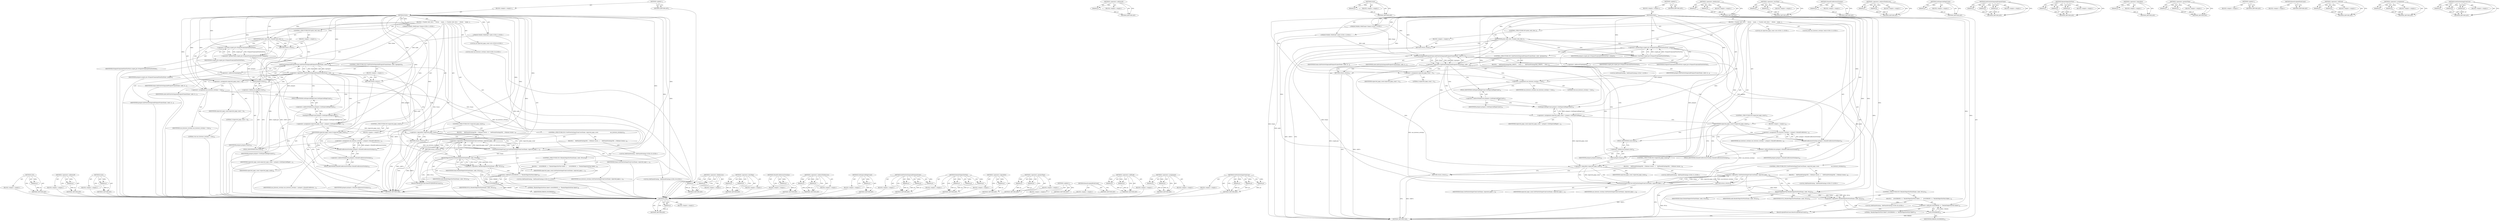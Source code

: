 digraph "GetPrintSettingsFromUser" {
vulnerable_180 [label=<(METHOD,LOG)>];
vulnerable_181 [label=<(PARAM,p1)>];
vulnerable_182 [label=<(BLOCK,&lt;empty&gt;,&lt;empty&gt;)>];
vulnerable_183 [label=<(METHOD_RETURN,ANY)>];
vulnerable_132 [label=<(METHOD,&lt;operator&gt;.addressOf)>];
vulnerable_133 [label=<(PARAM,p1)>];
vulnerable_134 [label=<(BLOCK,&lt;empty&gt;,&lt;empty&gt;)>];
vulnerable_135 [label=<(METHOD_RETURN,ANY)>];
vulnerable_154 [label=<(METHOD,reset)>];
vulnerable_155 [label=<(PARAM,p1)>];
vulnerable_156 [label=<(BLOCK,&lt;empty&gt;,&lt;empty&gt;)>];
vulnerable_157 [label=<(METHOD_RETURN,ANY)>];
vulnerable_6 [label=<(METHOD,&lt;global&gt;)<SUB>1</SUB>>];
vulnerable_7 [label=<(BLOCK,&lt;empty&gt;,&lt;empty&gt;)<SUB>1</SUB>>];
vulnerable_8 [label=<(METHOD,Print)<SUB>1</SUB>>];
vulnerable_9 [label="<(PARAM,WebKit::WebFrame* frame)<SUB>1</SUB>>"];
vulnerable_10 [label="<(PARAM,WebKit::WebNode* node)<SUB>1</SUB>>"];
vulnerable_11 [label=<(BLOCK,{
  if (print_web_view_)
    return;
 
   scope...,{
  if (print_web_view_)
    return;
 
   scope...)<SUB>1</SUB>>];
vulnerable_12 [label=<(CONTROL_STRUCTURE,IF,if (print_web_view_))<SUB>2</SUB>>];
vulnerable_13 [label=<(IDENTIFIER,print_web_view_,if (print_web_view_))<SUB>2</SUB>>];
vulnerable_14 [label=<(BLOCK,&lt;empty&gt;,&lt;empty&gt;)<SUB>3</SUB>>];
vulnerable_15 [label=<(RETURN,return;,return;)<SUB>3</SUB>>];
vulnerable_16 [label=<(&lt;operator&gt;.greaterThan,scoped_ptr&lt;PrepareFrameAndViewForPrint&gt; prepare)<SUB>5</SUB>>];
vulnerable_17 [label=<(&lt;operator&gt;.lessThan,scoped_ptr&lt;PrepareFrameAndViewForPrint)<SUB>5</SUB>>];
vulnerable_18 [label=<(IDENTIFIER,scoped_ptr,scoped_ptr&lt;PrepareFrameAndViewForPrint)<SUB>5</SUB>>];
vulnerable_19 [label=<(IDENTIFIER,PrepareFrameAndViewForPrint,scoped_ptr&lt;PrepareFrameAndViewForPrint)<SUB>5</SUB>>];
vulnerable_20 [label=<(IDENTIFIER,prepare,scoped_ptr&lt;PrepareFrameAndViewForPrint&gt; prepare)<SUB>5</SUB>>];
vulnerable_21 [label=<(CONTROL_STRUCTURE,IF,if (!InitPrintSettingsAndPrepareFrame(frame, node, &amp;prepare)))<SUB>6</SUB>>];
vulnerable_22 [label=<(&lt;operator&gt;.logicalNot,!InitPrintSettingsAndPrepareFrame(frame, node, ...)<SUB>6</SUB>>];
vulnerable_23 [label=<(InitPrintSettingsAndPrepareFrame,InitPrintSettingsAndPrepareFrame(frame, node, &amp;...)<SUB>6</SUB>>];
vulnerable_24 [label=<(IDENTIFIER,frame,InitPrintSettingsAndPrepareFrame(frame, node, &amp;...)<SUB>6</SUB>>];
vulnerable_25 [label=<(IDENTIFIER,node,InitPrintSettingsAndPrepareFrame(frame, node, &amp;...)<SUB>6</SUB>>];
vulnerable_26 [label=<(&lt;operator&gt;.addressOf,&amp;prepare)<SUB>6</SUB>>];
vulnerable_27 [label=<(IDENTIFIER,prepare,InitPrintSettingsAndPrepareFrame(frame, node, &amp;...)<SUB>6</SUB>>];
vulnerable_28 [label=<(BLOCK,&lt;empty&gt;,&lt;empty&gt;)<SUB>7</SUB>>];
vulnerable_29 [label=<(RETURN,return;,return;)<SUB>7</SUB>>];
vulnerable_30 [label="<(LOCAL,int expected_page_count: int)<SUB>9</SUB>>"];
vulnerable_31 [label=<(&lt;operator&gt;.assignment,expected_page_count = 0)<SUB>9</SUB>>];
vulnerable_32 [label=<(IDENTIFIER,expected_page_count,expected_page_count = 0)<SUB>9</SUB>>];
vulnerable_33 [label=<(LITERAL,0,expected_page_count = 0)<SUB>9</SUB>>];
vulnerable_34 [label="<(LOCAL,bool use_browser_overlays: bool)<SUB>10</SUB>>"];
vulnerable_35 [label=<(&lt;operator&gt;.assignment,use_browser_overlays = true)<SUB>10</SUB>>];
vulnerable_36 [label=<(IDENTIFIER,use_browser_overlays,use_browser_overlays = true)<SUB>10</SUB>>];
vulnerable_37 [label=<(LITERAL,true,use_browser_overlays = true)<SUB>10</SUB>>];
vulnerable_38 [label=<(&lt;operator&gt;.assignment,expected_page_count = prepare-&gt;GetExpectedPageC...)<SUB>12</SUB>>];
vulnerable_39 [label=<(IDENTIFIER,expected_page_count,expected_page_count = prepare-&gt;GetExpectedPageC...)<SUB>12</SUB>>];
vulnerable_40 [label=<(GetExpectedPageCount,prepare-&gt;GetExpectedPageCount())<SUB>12</SUB>>];
vulnerable_41 [label=<(&lt;operator&gt;.indirectFieldAccess,prepare-&gt;GetExpectedPageCount)<SUB>12</SUB>>];
vulnerable_42 [label=<(IDENTIFIER,prepare,prepare-&gt;GetExpectedPageCount())<SUB>12</SUB>>];
vulnerable_43 [label=<(FIELD_IDENTIFIER,GetExpectedPageCount,GetExpectedPageCount)<SUB>12</SUB>>];
vulnerable_44 [label=<(CONTROL_STRUCTURE,IF,if (expected_page_count))<SUB>13</SUB>>];
vulnerable_45 [label=<(IDENTIFIER,expected_page_count,if (expected_page_count))<SUB>13</SUB>>];
vulnerable_46 [label=<(BLOCK,&lt;empty&gt;,&lt;empty&gt;)<SUB>14</SUB>>];
vulnerable_47 [label=<(&lt;operator&gt;.assignment,use_browser_overlays = prepare-&gt;ShouldUseBrowse...)<SUB>14</SUB>>];
vulnerable_48 [label=<(IDENTIFIER,use_browser_overlays,use_browser_overlays = prepare-&gt;ShouldUseBrowse...)<SUB>14</SUB>>];
vulnerable_49 [label=<(ShouldUseBrowserOverlays,prepare-&gt;ShouldUseBrowserOverlays())<SUB>14</SUB>>];
vulnerable_50 [label=<(&lt;operator&gt;.indirectFieldAccess,prepare-&gt;ShouldUseBrowserOverlays)<SUB>14</SUB>>];
vulnerable_51 [label=<(IDENTIFIER,prepare,prepare-&gt;ShouldUseBrowserOverlays())<SUB>14</SUB>>];
vulnerable_52 [label=<(FIELD_IDENTIFIER,ShouldUseBrowserOverlays,ShouldUseBrowserOverlays)<SUB>14</SUB>>];
vulnerable_53 [label=<(reset,prepare.reset())<SUB>16</SUB>>];
vulnerable_54 [label=<(&lt;operator&gt;.fieldAccess,prepare.reset)<SUB>16</SUB>>];
vulnerable_55 [label=<(IDENTIFIER,prepare,prepare.reset())<SUB>16</SUB>>];
vulnerable_56 [label=<(FIELD_IDENTIFIER,reset,reset)<SUB>16</SUB>>];
vulnerable_57 [label=<(CONTROL_STRUCTURE,IF,if (!expected_page_count))<SUB>18</SUB>>];
vulnerable_58 [label=<(&lt;operator&gt;.logicalNot,!expected_page_count)<SUB>18</SUB>>];
vulnerable_59 [label=<(IDENTIFIER,expected_page_count,!expected_page_count)<SUB>18</SUB>>];
vulnerable_60 [label=<(BLOCK,{
    DidFinishPrinting(OK);  // Release resour...,{
    DidFinishPrinting(OK);  // Release resour...)<SUB>18</SUB>>];
vulnerable_61 [label="<(LOCAL,DidFinishPrinting : DidFinishPrinting)<SUB>19</SUB>>"];
vulnerable_62 [label=<(RETURN,return;,return;)<SUB>20</SUB>>];
vulnerable_63 [label=<(CONTROL_STRUCTURE,IF,if (!GetPrintSettingsFromUser(frame, expected_page_count,
                                use_browser_overlays)))<SUB>23</SUB>>];
vulnerable_64 [label=<(&lt;operator&gt;.logicalNot,!GetPrintSettingsFromUser(frame, expected_page_...)<SUB>23</SUB>>];
vulnerable_65 [label=<(GetPrintSettingsFromUser,GetPrintSettingsFromUser(frame, expected_page_c...)<SUB>23</SUB>>];
vulnerable_66 [label=<(IDENTIFIER,frame,GetPrintSettingsFromUser(frame, expected_page_c...)<SUB>23</SUB>>];
vulnerable_67 [label=<(IDENTIFIER,expected_page_count,GetPrintSettingsFromUser(frame, expected_page_c...)<SUB>23</SUB>>];
vulnerable_68 [label=<(IDENTIFIER,use_browser_overlays,GetPrintSettingsFromUser(frame, expected_page_c...)<SUB>24</SUB>>];
vulnerable_69 [label=<(BLOCK,{
    DidFinishPrinting(OK);  // Release resour...,{
    DidFinishPrinting(OK);  // Release resour...)<SUB>24</SUB>>];
vulnerable_70 [label="<(LOCAL,DidFinishPrinting : DidFinishPrinting)<SUB>25</SUB>>"];
vulnerable_71 [label=<(RETURN,return;,return;)<SUB>26</SUB>>];
vulnerable_72 [label=<(CONTROL_STRUCTURE,IF,if (!RenderPagesForPrint(frame, node, NULL)))<SUB>29</SUB>>];
vulnerable_73 [label=<(&lt;operator&gt;.logicalNot,!RenderPagesForPrint(frame, node, NULL))<SUB>29</SUB>>];
vulnerable_74 [label=<(RenderPagesForPrint,RenderPagesForPrint(frame, node, NULL))<SUB>29</SUB>>];
vulnerable_75 [label=<(IDENTIFIER,frame,RenderPagesForPrint(frame, node, NULL))<SUB>29</SUB>>];
vulnerable_76 [label=<(IDENTIFIER,node,RenderPagesForPrint(frame, node, NULL))<SUB>29</SUB>>];
vulnerable_77 [label=<(IDENTIFIER,NULL,RenderPagesForPrint(frame, node, NULL))<SUB>29</SUB>>];
vulnerable_78 [label=<(BLOCK,{
    LOG(ERROR) &lt;&lt; &quot;RenderPagesForPrint failed...,{
    LOG(ERROR) &lt;&lt; &quot;RenderPagesForPrint failed...)<SUB>29</SUB>>];
vulnerable_79 [label=<(&lt;operator&gt;.shiftLeft,LOG(ERROR) &lt;&lt; &quot;RenderPagesForPrint failed&quot;)<SUB>30</SUB>>];
vulnerable_80 [label=<(LOG,LOG(ERROR))<SUB>30</SUB>>];
vulnerable_81 [label=<(IDENTIFIER,ERROR,LOG(ERROR))<SUB>30</SUB>>];
vulnerable_82 [label=<(LITERAL,&quot;RenderPagesForPrint failed&quot;,LOG(ERROR) &lt;&lt; &quot;RenderPagesForPrint failed&quot;)<SUB>30</SUB>>];
vulnerable_83 [label="<(LOCAL,DidFinishPrinting : DidFinishPrinting)<SUB>31</SUB>>"];
vulnerable_84 [label=<(ResetScriptedPrintCount,ResetScriptedPrintCount())<SUB>33</SUB>>];
vulnerable_85 [label=<(METHOD_RETURN,void)<SUB>1</SUB>>];
vulnerable_87 [label=<(METHOD_RETURN,ANY)<SUB>1</SUB>>];
vulnerable_158 [label=<(METHOD,&lt;operator&gt;.fieldAccess)>];
vulnerable_159 [label=<(PARAM,p1)>];
vulnerable_160 [label=<(PARAM,p2)>];
vulnerable_161 [label=<(BLOCK,&lt;empty&gt;,&lt;empty&gt;)>];
vulnerable_162 [label=<(METHOD_RETURN,ANY)>];
vulnerable_117 [label=<(METHOD,&lt;operator&gt;.lessThan)>];
vulnerable_118 [label=<(PARAM,p1)>];
vulnerable_119 [label=<(PARAM,p2)>];
vulnerable_120 [label=<(BLOCK,&lt;empty&gt;,&lt;empty&gt;)>];
vulnerable_121 [label=<(METHOD_RETURN,ANY)>];
vulnerable_150 [label=<(METHOD,ShouldUseBrowserOverlays)>];
vulnerable_151 [label=<(PARAM,p1)>];
vulnerable_152 [label=<(BLOCK,&lt;empty&gt;,&lt;empty&gt;)>];
vulnerable_153 [label=<(METHOD_RETURN,ANY)>];
vulnerable_145 [label=<(METHOD,&lt;operator&gt;.indirectFieldAccess)>];
vulnerable_146 [label=<(PARAM,p1)>];
vulnerable_147 [label=<(PARAM,p2)>];
vulnerable_148 [label=<(BLOCK,&lt;empty&gt;,&lt;empty&gt;)>];
vulnerable_149 [label=<(METHOD_RETURN,ANY)>];
vulnerable_141 [label=<(METHOD,GetExpectedPageCount)>];
vulnerable_142 [label=<(PARAM,p1)>];
vulnerable_143 [label=<(BLOCK,&lt;empty&gt;,&lt;empty&gt;)>];
vulnerable_144 [label=<(METHOD_RETURN,ANY)>];
vulnerable_126 [label=<(METHOD,InitPrintSettingsAndPrepareFrame)>];
vulnerable_127 [label=<(PARAM,p1)>];
vulnerable_128 [label=<(PARAM,p2)>];
vulnerable_129 [label=<(PARAM,p3)>];
vulnerable_130 [label=<(BLOCK,&lt;empty&gt;,&lt;empty&gt;)>];
vulnerable_131 [label=<(METHOD_RETURN,ANY)>];
vulnerable_169 [label=<(METHOD,RenderPagesForPrint)>];
vulnerable_170 [label=<(PARAM,p1)>];
vulnerable_171 [label=<(PARAM,p2)>];
vulnerable_172 [label=<(PARAM,p3)>];
vulnerable_173 [label=<(BLOCK,&lt;empty&gt;,&lt;empty&gt;)>];
vulnerable_174 [label=<(METHOD_RETURN,ANY)>];
vulnerable_122 [label=<(METHOD,&lt;operator&gt;.logicalNot)>];
vulnerable_123 [label=<(PARAM,p1)>];
vulnerable_124 [label=<(BLOCK,&lt;empty&gt;,&lt;empty&gt;)>];
vulnerable_125 [label=<(METHOD_RETURN,ANY)>];
vulnerable_112 [label=<(METHOD,&lt;operator&gt;.greaterThan)>];
vulnerable_113 [label=<(PARAM,p1)>];
vulnerable_114 [label=<(PARAM,p2)>];
vulnerable_115 [label=<(BLOCK,&lt;empty&gt;,&lt;empty&gt;)>];
vulnerable_116 [label=<(METHOD_RETURN,ANY)>];
vulnerable_106 [label=<(METHOD,&lt;global&gt;)<SUB>1</SUB>>];
vulnerable_107 [label=<(BLOCK,&lt;empty&gt;,&lt;empty&gt;)>];
vulnerable_108 [label=<(METHOD_RETURN,ANY)>];
vulnerable_184 [label=<(METHOD,ResetScriptedPrintCount)>];
vulnerable_185 [label=<(BLOCK,&lt;empty&gt;,&lt;empty&gt;)>];
vulnerable_186 [label=<(METHOD_RETURN,ANY)>];
vulnerable_175 [label=<(METHOD,&lt;operator&gt;.shiftLeft)>];
vulnerable_176 [label=<(PARAM,p1)>];
vulnerable_177 [label=<(PARAM,p2)>];
vulnerable_178 [label=<(BLOCK,&lt;empty&gt;,&lt;empty&gt;)>];
vulnerable_179 [label=<(METHOD_RETURN,ANY)>];
vulnerable_136 [label=<(METHOD,&lt;operator&gt;.assignment)>];
vulnerable_137 [label=<(PARAM,p1)>];
vulnerable_138 [label=<(PARAM,p2)>];
vulnerable_139 [label=<(BLOCK,&lt;empty&gt;,&lt;empty&gt;)>];
vulnerable_140 [label=<(METHOD_RETURN,ANY)>];
vulnerable_163 [label=<(METHOD,GetPrintSettingsFromUser)>];
vulnerable_164 [label=<(PARAM,p1)>];
vulnerable_165 [label=<(PARAM,p2)>];
vulnerable_166 [label=<(PARAM,p3)>];
vulnerable_167 [label=<(BLOCK,&lt;empty&gt;,&lt;empty&gt;)>];
vulnerable_168 [label=<(METHOD_RETURN,ANY)>];
fixed_181 [label=<(METHOD,LOG)>];
fixed_182 [label=<(PARAM,p1)>];
fixed_183 [label=<(BLOCK,&lt;empty&gt;,&lt;empty&gt;)>];
fixed_184 [label=<(METHOD_RETURN,ANY)>];
fixed_133 [label=<(METHOD,&lt;operator&gt;.addressOf)>];
fixed_134 [label=<(PARAM,p1)>];
fixed_135 [label=<(BLOCK,&lt;empty&gt;,&lt;empty&gt;)>];
fixed_136 [label=<(METHOD_RETURN,ANY)>];
fixed_155 [label=<(METHOD,reset)>];
fixed_156 [label=<(PARAM,p1)>];
fixed_157 [label=<(BLOCK,&lt;empty&gt;,&lt;empty&gt;)>];
fixed_158 [label=<(METHOD_RETURN,ANY)>];
fixed_6 [label=<(METHOD,&lt;global&gt;)<SUB>1</SUB>>];
fixed_7 [label=<(BLOCK,&lt;empty&gt;,&lt;empty&gt;)<SUB>1</SUB>>];
fixed_8 [label=<(METHOD,Print)<SUB>1</SUB>>];
fixed_9 [label="<(PARAM,WebKit::WebFrame* frame)<SUB>1</SUB>>"];
fixed_10 [label="<(PARAM,WebKit::WebNode* node)<SUB>1</SUB>>"];
fixed_11 [label=<(BLOCK,{
  if (print_web_view_)
    return;
 
   scope...,{
  if (print_web_view_)
    return;
 
   scope...)<SUB>1</SUB>>];
fixed_12 [label=<(CONTROL_STRUCTURE,IF,if (print_web_view_))<SUB>2</SUB>>];
fixed_13 [label=<(IDENTIFIER,print_web_view_,if (print_web_view_))<SUB>2</SUB>>];
fixed_14 [label=<(BLOCK,&lt;empty&gt;,&lt;empty&gt;)<SUB>3</SUB>>];
fixed_15 [label=<(RETURN,return;,return;)<SUB>3</SUB>>];
fixed_16 [label=<(&lt;operator&gt;.greaterThan,scoped_ptr&lt;PrepareFrameAndViewForPrint&gt; prepare)<SUB>5</SUB>>];
fixed_17 [label=<(&lt;operator&gt;.lessThan,scoped_ptr&lt;PrepareFrameAndViewForPrint)<SUB>5</SUB>>];
fixed_18 [label=<(IDENTIFIER,scoped_ptr,scoped_ptr&lt;PrepareFrameAndViewForPrint)<SUB>5</SUB>>];
fixed_19 [label=<(IDENTIFIER,PrepareFrameAndViewForPrint,scoped_ptr&lt;PrepareFrameAndViewForPrint)<SUB>5</SUB>>];
fixed_20 [label=<(IDENTIFIER,prepare,scoped_ptr&lt;PrepareFrameAndViewForPrint&gt; prepare)<SUB>5</SUB>>];
fixed_21 [label=<(CONTROL_STRUCTURE,IF,if (!InitPrintSettingsAndPrepareFrame(frame, node, &amp;prepare)))<SUB>6</SUB>>];
fixed_22 [label=<(&lt;operator&gt;.logicalNot,!InitPrintSettingsAndPrepareFrame(frame, node, ...)<SUB>6</SUB>>];
fixed_23 [label=<(InitPrintSettingsAndPrepareFrame,InitPrintSettingsAndPrepareFrame(frame, node, &amp;...)<SUB>6</SUB>>];
fixed_24 [label=<(IDENTIFIER,frame,InitPrintSettingsAndPrepareFrame(frame, node, &amp;...)<SUB>6</SUB>>];
fixed_25 [label=<(IDENTIFIER,node,InitPrintSettingsAndPrepareFrame(frame, node, &amp;...)<SUB>6</SUB>>];
fixed_26 [label=<(&lt;operator&gt;.addressOf,&amp;prepare)<SUB>6</SUB>>];
fixed_27 [label=<(IDENTIFIER,prepare,InitPrintSettingsAndPrepareFrame(frame, node, &amp;...)<SUB>6</SUB>>];
fixed_28 [label=<(BLOCK,{
    DidFinishPrinting(FAIL_PRINT);
     retur...,{
    DidFinishPrinting(FAIL_PRINT);
     retur...)<SUB>6</SUB>>];
fixed_29 [label="<(LOCAL,DidFinishPrinting : DidFinishPrinting)<SUB>7</SUB>>"];
fixed_30 [label=<(RETURN,return;,return;)<SUB>8</SUB>>];
fixed_31 [label="<(LOCAL,int expected_page_count: int)<SUB>11</SUB>>"];
fixed_32 [label=<(&lt;operator&gt;.assignment,expected_page_count = 0)<SUB>11</SUB>>];
fixed_33 [label=<(IDENTIFIER,expected_page_count,expected_page_count = 0)<SUB>11</SUB>>];
fixed_34 [label=<(LITERAL,0,expected_page_count = 0)<SUB>11</SUB>>];
fixed_35 [label="<(LOCAL,bool use_browser_overlays: bool)<SUB>12</SUB>>"];
fixed_36 [label=<(&lt;operator&gt;.assignment,use_browser_overlays = true)<SUB>12</SUB>>];
fixed_37 [label=<(IDENTIFIER,use_browser_overlays,use_browser_overlays = true)<SUB>12</SUB>>];
fixed_38 [label=<(LITERAL,true,use_browser_overlays = true)<SUB>12</SUB>>];
fixed_39 [label=<(&lt;operator&gt;.assignment,expected_page_count = prepare-&gt;GetExpectedPageC...)<SUB>14</SUB>>];
fixed_40 [label=<(IDENTIFIER,expected_page_count,expected_page_count = prepare-&gt;GetExpectedPageC...)<SUB>14</SUB>>];
fixed_41 [label=<(GetExpectedPageCount,prepare-&gt;GetExpectedPageCount())<SUB>14</SUB>>];
fixed_42 [label=<(&lt;operator&gt;.indirectFieldAccess,prepare-&gt;GetExpectedPageCount)<SUB>14</SUB>>];
fixed_43 [label=<(IDENTIFIER,prepare,prepare-&gt;GetExpectedPageCount())<SUB>14</SUB>>];
fixed_44 [label=<(FIELD_IDENTIFIER,GetExpectedPageCount,GetExpectedPageCount)<SUB>14</SUB>>];
fixed_45 [label=<(CONTROL_STRUCTURE,IF,if (expected_page_count))<SUB>15</SUB>>];
fixed_46 [label=<(IDENTIFIER,expected_page_count,if (expected_page_count))<SUB>15</SUB>>];
fixed_47 [label=<(BLOCK,&lt;empty&gt;,&lt;empty&gt;)<SUB>16</SUB>>];
fixed_48 [label=<(&lt;operator&gt;.assignment,use_browser_overlays = prepare-&gt;ShouldUseBrowse...)<SUB>16</SUB>>];
fixed_49 [label=<(IDENTIFIER,use_browser_overlays,use_browser_overlays = prepare-&gt;ShouldUseBrowse...)<SUB>16</SUB>>];
fixed_50 [label=<(ShouldUseBrowserOverlays,prepare-&gt;ShouldUseBrowserOverlays())<SUB>16</SUB>>];
fixed_51 [label=<(&lt;operator&gt;.indirectFieldAccess,prepare-&gt;ShouldUseBrowserOverlays)<SUB>16</SUB>>];
fixed_52 [label=<(IDENTIFIER,prepare,prepare-&gt;ShouldUseBrowserOverlays())<SUB>16</SUB>>];
fixed_53 [label=<(FIELD_IDENTIFIER,ShouldUseBrowserOverlays,ShouldUseBrowserOverlays)<SUB>16</SUB>>];
fixed_54 [label=<(reset,prepare.reset())<SUB>18</SUB>>];
fixed_55 [label=<(&lt;operator&gt;.fieldAccess,prepare.reset)<SUB>18</SUB>>];
fixed_56 [label=<(IDENTIFIER,prepare,prepare.reset())<SUB>18</SUB>>];
fixed_57 [label=<(FIELD_IDENTIFIER,reset,reset)<SUB>18</SUB>>];
fixed_58 [label=<(CONTROL_STRUCTURE,IF,if (!expected_page_count))<SUB>20</SUB>>];
fixed_59 [label=<(&lt;operator&gt;.logicalNot,!expected_page_count)<SUB>20</SUB>>];
fixed_60 [label=<(IDENTIFIER,expected_page_count,!expected_page_count)<SUB>20</SUB>>];
fixed_61 [label=<(BLOCK,{
    DidFinishPrinting(OK);  // Release resour...,{
    DidFinishPrinting(OK);  // Release resour...)<SUB>20</SUB>>];
fixed_62 [label="<(LOCAL,DidFinishPrinting : DidFinishPrinting)<SUB>21</SUB>>"];
fixed_63 [label=<(RETURN,return;,return;)<SUB>22</SUB>>];
fixed_64 [label=<(CONTROL_STRUCTURE,IF,if (!GetPrintSettingsFromUser(frame, expected_page_count,
                                use_browser_overlays)))<SUB>25</SUB>>];
fixed_65 [label=<(&lt;operator&gt;.logicalNot,!GetPrintSettingsFromUser(frame, expected_page_...)<SUB>25</SUB>>];
fixed_66 [label=<(GetPrintSettingsFromUser,GetPrintSettingsFromUser(frame, expected_page_c...)<SUB>25</SUB>>];
fixed_67 [label=<(IDENTIFIER,frame,GetPrintSettingsFromUser(frame, expected_page_c...)<SUB>25</SUB>>];
fixed_68 [label=<(IDENTIFIER,expected_page_count,GetPrintSettingsFromUser(frame, expected_page_c...)<SUB>25</SUB>>];
fixed_69 [label=<(IDENTIFIER,use_browser_overlays,GetPrintSettingsFromUser(frame, expected_page_c...)<SUB>26</SUB>>];
fixed_70 [label=<(BLOCK,{
    DidFinishPrinting(OK);  // Release resour...,{
    DidFinishPrinting(OK);  // Release resour...)<SUB>26</SUB>>];
fixed_71 [label="<(LOCAL,DidFinishPrinting : DidFinishPrinting)<SUB>27</SUB>>"];
fixed_72 [label=<(RETURN,return;,return;)<SUB>28</SUB>>];
fixed_73 [label=<(CONTROL_STRUCTURE,IF,if (!RenderPagesForPrint(frame, node, NULL)))<SUB>31</SUB>>];
fixed_74 [label=<(&lt;operator&gt;.logicalNot,!RenderPagesForPrint(frame, node, NULL))<SUB>31</SUB>>];
fixed_75 [label=<(RenderPagesForPrint,RenderPagesForPrint(frame, node, NULL))<SUB>31</SUB>>];
fixed_76 [label=<(IDENTIFIER,frame,RenderPagesForPrint(frame, node, NULL))<SUB>31</SUB>>];
fixed_77 [label=<(IDENTIFIER,node,RenderPagesForPrint(frame, node, NULL))<SUB>31</SUB>>];
fixed_78 [label=<(IDENTIFIER,NULL,RenderPagesForPrint(frame, node, NULL))<SUB>31</SUB>>];
fixed_79 [label=<(BLOCK,{
    LOG(ERROR) &lt;&lt; &quot;RenderPagesForPrint failed...,{
    LOG(ERROR) &lt;&lt; &quot;RenderPagesForPrint failed...)<SUB>31</SUB>>];
fixed_80 [label=<(&lt;operator&gt;.shiftLeft,LOG(ERROR) &lt;&lt; &quot;RenderPagesForPrint failed&quot;)<SUB>32</SUB>>];
fixed_81 [label=<(LOG,LOG(ERROR))<SUB>32</SUB>>];
fixed_82 [label=<(IDENTIFIER,ERROR,LOG(ERROR))<SUB>32</SUB>>];
fixed_83 [label=<(LITERAL,&quot;RenderPagesForPrint failed&quot;,LOG(ERROR) &lt;&lt; &quot;RenderPagesForPrint failed&quot;)<SUB>32</SUB>>];
fixed_84 [label="<(LOCAL,DidFinishPrinting : DidFinishPrinting)<SUB>33</SUB>>"];
fixed_85 [label=<(ResetScriptedPrintCount,ResetScriptedPrintCount())<SUB>35</SUB>>];
fixed_86 [label=<(METHOD_RETURN,void)<SUB>1</SUB>>];
fixed_88 [label=<(METHOD_RETURN,ANY)<SUB>1</SUB>>];
fixed_159 [label=<(METHOD,&lt;operator&gt;.fieldAccess)>];
fixed_160 [label=<(PARAM,p1)>];
fixed_161 [label=<(PARAM,p2)>];
fixed_162 [label=<(BLOCK,&lt;empty&gt;,&lt;empty&gt;)>];
fixed_163 [label=<(METHOD_RETURN,ANY)>];
fixed_118 [label=<(METHOD,&lt;operator&gt;.lessThan)>];
fixed_119 [label=<(PARAM,p1)>];
fixed_120 [label=<(PARAM,p2)>];
fixed_121 [label=<(BLOCK,&lt;empty&gt;,&lt;empty&gt;)>];
fixed_122 [label=<(METHOD_RETURN,ANY)>];
fixed_151 [label=<(METHOD,ShouldUseBrowserOverlays)>];
fixed_152 [label=<(PARAM,p1)>];
fixed_153 [label=<(BLOCK,&lt;empty&gt;,&lt;empty&gt;)>];
fixed_154 [label=<(METHOD_RETURN,ANY)>];
fixed_146 [label=<(METHOD,&lt;operator&gt;.indirectFieldAccess)>];
fixed_147 [label=<(PARAM,p1)>];
fixed_148 [label=<(PARAM,p2)>];
fixed_149 [label=<(BLOCK,&lt;empty&gt;,&lt;empty&gt;)>];
fixed_150 [label=<(METHOD_RETURN,ANY)>];
fixed_142 [label=<(METHOD,GetExpectedPageCount)>];
fixed_143 [label=<(PARAM,p1)>];
fixed_144 [label=<(BLOCK,&lt;empty&gt;,&lt;empty&gt;)>];
fixed_145 [label=<(METHOD_RETURN,ANY)>];
fixed_127 [label=<(METHOD,InitPrintSettingsAndPrepareFrame)>];
fixed_128 [label=<(PARAM,p1)>];
fixed_129 [label=<(PARAM,p2)>];
fixed_130 [label=<(PARAM,p3)>];
fixed_131 [label=<(BLOCK,&lt;empty&gt;,&lt;empty&gt;)>];
fixed_132 [label=<(METHOD_RETURN,ANY)>];
fixed_170 [label=<(METHOD,RenderPagesForPrint)>];
fixed_171 [label=<(PARAM,p1)>];
fixed_172 [label=<(PARAM,p2)>];
fixed_173 [label=<(PARAM,p3)>];
fixed_174 [label=<(BLOCK,&lt;empty&gt;,&lt;empty&gt;)>];
fixed_175 [label=<(METHOD_RETURN,ANY)>];
fixed_123 [label=<(METHOD,&lt;operator&gt;.logicalNot)>];
fixed_124 [label=<(PARAM,p1)>];
fixed_125 [label=<(BLOCK,&lt;empty&gt;,&lt;empty&gt;)>];
fixed_126 [label=<(METHOD_RETURN,ANY)>];
fixed_113 [label=<(METHOD,&lt;operator&gt;.greaterThan)>];
fixed_114 [label=<(PARAM,p1)>];
fixed_115 [label=<(PARAM,p2)>];
fixed_116 [label=<(BLOCK,&lt;empty&gt;,&lt;empty&gt;)>];
fixed_117 [label=<(METHOD_RETURN,ANY)>];
fixed_107 [label=<(METHOD,&lt;global&gt;)<SUB>1</SUB>>];
fixed_108 [label=<(BLOCK,&lt;empty&gt;,&lt;empty&gt;)>];
fixed_109 [label=<(METHOD_RETURN,ANY)>];
fixed_185 [label=<(METHOD,ResetScriptedPrintCount)>];
fixed_186 [label=<(BLOCK,&lt;empty&gt;,&lt;empty&gt;)>];
fixed_187 [label=<(METHOD_RETURN,ANY)>];
fixed_176 [label=<(METHOD,&lt;operator&gt;.shiftLeft)>];
fixed_177 [label=<(PARAM,p1)>];
fixed_178 [label=<(PARAM,p2)>];
fixed_179 [label=<(BLOCK,&lt;empty&gt;,&lt;empty&gt;)>];
fixed_180 [label=<(METHOD_RETURN,ANY)>];
fixed_137 [label=<(METHOD,&lt;operator&gt;.assignment)>];
fixed_138 [label=<(PARAM,p1)>];
fixed_139 [label=<(PARAM,p2)>];
fixed_140 [label=<(BLOCK,&lt;empty&gt;,&lt;empty&gt;)>];
fixed_141 [label=<(METHOD_RETURN,ANY)>];
fixed_164 [label=<(METHOD,GetPrintSettingsFromUser)>];
fixed_165 [label=<(PARAM,p1)>];
fixed_166 [label=<(PARAM,p2)>];
fixed_167 [label=<(PARAM,p3)>];
fixed_168 [label=<(BLOCK,&lt;empty&gt;,&lt;empty&gt;)>];
fixed_169 [label=<(METHOD_RETURN,ANY)>];
vulnerable_180 -> vulnerable_181  [key=0, label="AST: "];
vulnerable_180 -> vulnerable_181  [key=1, label="DDG: "];
vulnerable_180 -> vulnerable_182  [key=0, label="AST: "];
vulnerable_180 -> vulnerable_183  [key=0, label="AST: "];
vulnerable_180 -> vulnerable_183  [key=1, label="CFG: "];
vulnerable_181 -> vulnerable_183  [key=0, label="DDG: p1"];
vulnerable_182 -> fixed_181  [key=0];
vulnerable_183 -> fixed_181  [key=0];
vulnerable_132 -> vulnerable_133  [key=0, label="AST: "];
vulnerable_132 -> vulnerable_133  [key=1, label="DDG: "];
vulnerable_132 -> vulnerable_134  [key=0, label="AST: "];
vulnerable_132 -> vulnerable_135  [key=0, label="AST: "];
vulnerable_132 -> vulnerable_135  [key=1, label="CFG: "];
vulnerable_133 -> vulnerable_135  [key=0, label="DDG: p1"];
vulnerable_134 -> fixed_181  [key=0];
vulnerable_135 -> fixed_181  [key=0];
vulnerable_154 -> vulnerable_155  [key=0, label="AST: "];
vulnerable_154 -> vulnerable_155  [key=1, label="DDG: "];
vulnerable_154 -> vulnerable_156  [key=0, label="AST: "];
vulnerable_154 -> vulnerable_157  [key=0, label="AST: "];
vulnerable_154 -> vulnerable_157  [key=1, label="CFG: "];
vulnerable_155 -> vulnerable_157  [key=0, label="DDG: p1"];
vulnerable_156 -> fixed_181  [key=0];
vulnerable_157 -> fixed_181  [key=0];
vulnerable_6 -> vulnerable_7  [key=0, label="AST: "];
vulnerable_6 -> vulnerable_87  [key=0, label="AST: "];
vulnerable_6 -> vulnerable_87  [key=1, label="CFG: "];
vulnerable_7 -> vulnerable_8  [key=0, label="AST: "];
vulnerable_8 -> vulnerable_9  [key=0, label="AST: "];
vulnerable_8 -> vulnerable_9  [key=1, label="DDG: "];
vulnerable_8 -> vulnerable_10  [key=0, label="AST: "];
vulnerable_8 -> vulnerable_10  [key=1, label="DDG: "];
vulnerable_8 -> vulnerable_11  [key=0, label="AST: "];
vulnerable_8 -> vulnerable_85  [key=0, label="AST: "];
vulnerable_8 -> vulnerable_13  [key=0, label="CFG: "];
vulnerable_8 -> vulnerable_13  [key=1, label="DDG: "];
vulnerable_8 -> vulnerable_31  [key=0, label="DDG: "];
vulnerable_8 -> vulnerable_35  [key=0, label="DDG: "];
vulnerable_8 -> vulnerable_84  [key=0, label="DDG: "];
vulnerable_8 -> vulnerable_16  [key=0, label="DDG: "];
vulnerable_8 -> vulnerable_45  [key=0, label="DDG: "];
vulnerable_8 -> vulnerable_53  [key=0, label="DDG: "];
vulnerable_8 -> vulnerable_15  [key=0, label="DDG: "];
vulnerable_8 -> vulnerable_17  [key=0, label="DDG: "];
vulnerable_8 -> vulnerable_29  [key=0, label="DDG: "];
vulnerable_8 -> vulnerable_40  [key=0, label="DDG: "];
vulnerable_8 -> vulnerable_58  [key=0, label="DDG: "];
vulnerable_8 -> vulnerable_62  [key=0, label="DDG: "];
vulnerable_8 -> vulnerable_71  [key=0, label="DDG: "];
vulnerable_8 -> vulnerable_23  [key=0, label="DDG: "];
vulnerable_8 -> vulnerable_65  [key=0, label="DDG: "];
vulnerable_8 -> vulnerable_74  [key=0, label="DDG: "];
vulnerable_8 -> vulnerable_79  [key=0, label="DDG: "];
vulnerable_8 -> vulnerable_49  [key=0, label="DDG: "];
vulnerable_8 -> vulnerable_80  [key=0, label="DDG: "];
vulnerable_9 -> vulnerable_85  [key=0, label="DDG: frame"];
vulnerable_9 -> vulnerable_23  [key=0, label="DDG: frame"];
vulnerable_10 -> vulnerable_85  [key=0, label="DDG: node"];
vulnerable_10 -> vulnerable_23  [key=0, label="DDG: node"];
vulnerable_11 -> vulnerable_12  [key=0, label="AST: "];
vulnerable_11 -> vulnerable_16  [key=0, label="AST: "];
vulnerable_11 -> vulnerable_21  [key=0, label="AST: "];
vulnerable_11 -> vulnerable_30  [key=0, label="AST: "];
vulnerable_11 -> vulnerable_31  [key=0, label="AST: "];
vulnerable_11 -> vulnerable_34  [key=0, label="AST: "];
vulnerable_11 -> vulnerable_35  [key=0, label="AST: "];
vulnerable_11 -> vulnerable_38  [key=0, label="AST: "];
vulnerable_11 -> vulnerable_44  [key=0, label="AST: "];
vulnerable_11 -> vulnerable_53  [key=0, label="AST: "];
vulnerable_11 -> vulnerable_57  [key=0, label="AST: "];
vulnerable_11 -> vulnerable_63  [key=0, label="AST: "];
vulnerable_11 -> vulnerable_72  [key=0, label="AST: "];
vulnerable_11 -> vulnerable_84  [key=0, label="AST: "];
vulnerable_12 -> vulnerable_13  [key=0, label="AST: "];
vulnerable_12 -> vulnerable_14  [key=0, label="AST: "];
vulnerable_13 -> vulnerable_15  [key=0, label="CFG: "];
vulnerable_13 -> vulnerable_15  [key=1, label="CDG: "];
vulnerable_13 -> vulnerable_17  [key=0, label="CFG: "];
vulnerable_13 -> vulnerable_17  [key=1, label="CDG: "];
vulnerable_13 -> vulnerable_26  [key=0, label="CDG: "];
vulnerable_13 -> vulnerable_22  [key=0, label="CDG: "];
vulnerable_13 -> vulnerable_16  [key=0, label="CDG: "];
vulnerable_13 -> vulnerable_23  [key=0, label="CDG: "];
vulnerable_14 -> vulnerable_15  [key=0, label="AST: "];
vulnerable_15 -> vulnerable_85  [key=0, label="CFG: "];
vulnerable_15 -> vulnerable_85  [key=1, label="DDG: &lt;RET&gt;"];
vulnerable_16 -> vulnerable_17  [key=0, label="AST: "];
vulnerable_16 -> vulnerable_20  [key=0, label="AST: "];
vulnerable_16 -> vulnerable_26  [key=0, label="CFG: "];
vulnerable_16 -> vulnerable_53  [key=0, label="DDG: prepare"];
vulnerable_16 -> vulnerable_40  [key=0, label="DDG: prepare"];
vulnerable_16 -> vulnerable_23  [key=0, label="DDG: prepare"];
vulnerable_16 -> vulnerable_49  [key=0, label="DDG: prepare"];
vulnerable_17 -> vulnerable_18  [key=0, label="AST: "];
vulnerable_17 -> vulnerable_19  [key=0, label="AST: "];
vulnerable_17 -> vulnerable_16  [key=0, label="CFG: "];
vulnerable_17 -> vulnerable_16  [key=1, label="DDG: scoped_ptr"];
vulnerable_17 -> vulnerable_16  [key=2, label="DDG: PrepareFrameAndViewForPrint"];
vulnerable_17 -> vulnerable_85  [key=0, label="DDG: scoped_ptr"];
vulnerable_18 -> fixed_181  [key=0];
vulnerable_19 -> fixed_181  [key=0];
vulnerable_20 -> fixed_181  [key=0];
vulnerable_21 -> vulnerable_22  [key=0, label="AST: "];
vulnerable_21 -> vulnerable_28  [key=0, label="AST: "];
vulnerable_22 -> vulnerable_23  [key=0, label="AST: "];
vulnerable_22 -> vulnerable_29  [key=0, label="CFG: "];
vulnerable_22 -> vulnerable_29  [key=1, label="CDG: "];
vulnerable_22 -> vulnerable_31  [key=0, label="CFG: "];
vulnerable_22 -> vulnerable_31  [key=1, label="CDG: "];
vulnerable_22 -> vulnerable_38  [key=0, label="CDG: "];
vulnerable_22 -> vulnerable_56  [key=0, label="CDG: "];
vulnerable_22 -> vulnerable_45  [key=0, label="CDG: "];
vulnerable_22 -> vulnerable_40  [key=0, label="CDG: "];
vulnerable_22 -> vulnerable_35  [key=0, label="CDG: "];
vulnerable_22 -> vulnerable_54  [key=0, label="CDG: "];
vulnerable_22 -> vulnerable_43  [key=0, label="CDG: "];
vulnerable_22 -> vulnerable_58  [key=0, label="CDG: "];
vulnerable_22 -> vulnerable_53  [key=0, label="CDG: "];
vulnerable_22 -> vulnerable_41  [key=0, label="CDG: "];
vulnerable_23 -> vulnerable_24  [key=0, label="AST: "];
vulnerable_23 -> vulnerable_25  [key=0, label="AST: "];
vulnerable_23 -> vulnerable_26  [key=0, label="AST: "];
vulnerable_23 -> vulnerable_22  [key=0, label="CFG: "];
vulnerable_23 -> vulnerable_22  [key=1, label="DDG: frame"];
vulnerable_23 -> vulnerable_22  [key=2, label="DDG: node"];
vulnerable_23 -> vulnerable_22  [key=3, label="DDG: &amp;prepare"];
vulnerable_23 -> vulnerable_65  [key=0, label="DDG: frame"];
vulnerable_23 -> vulnerable_74  [key=0, label="DDG: node"];
vulnerable_24 -> fixed_181  [key=0];
vulnerable_25 -> fixed_181  [key=0];
vulnerable_26 -> vulnerable_27  [key=0, label="AST: "];
vulnerable_26 -> vulnerable_23  [key=0, label="CFG: "];
vulnerable_27 -> fixed_181  [key=0];
vulnerable_28 -> vulnerable_29  [key=0, label="AST: "];
vulnerable_29 -> vulnerable_85  [key=0, label="CFG: "];
vulnerable_29 -> vulnerable_85  [key=1, label="DDG: &lt;RET&gt;"];
vulnerable_30 -> fixed_181  [key=0];
vulnerable_31 -> vulnerable_32  [key=0, label="AST: "];
vulnerable_31 -> vulnerable_33  [key=0, label="AST: "];
vulnerable_31 -> vulnerable_35  [key=0, label="CFG: "];
vulnerable_32 -> fixed_181  [key=0];
vulnerable_33 -> fixed_181  [key=0];
vulnerable_34 -> fixed_181  [key=0];
vulnerable_35 -> vulnerable_36  [key=0, label="AST: "];
vulnerable_35 -> vulnerable_37  [key=0, label="AST: "];
vulnerable_35 -> vulnerable_43  [key=0, label="CFG: "];
vulnerable_35 -> vulnerable_65  [key=0, label="DDG: use_browser_overlays"];
vulnerable_36 -> fixed_181  [key=0];
vulnerable_37 -> fixed_181  [key=0];
vulnerable_38 -> vulnerable_39  [key=0, label="AST: "];
vulnerable_38 -> vulnerable_40  [key=0, label="AST: "];
vulnerable_38 -> vulnerable_45  [key=0, label="CFG: "];
vulnerable_38 -> vulnerable_58  [key=0, label="DDG: expected_page_count"];
vulnerable_39 -> fixed_181  [key=0];
vulnerable_40 -> vulnerable_41  [key=0, label="AST: "];
vulnerable_40 -> vulnerable_38  [key=0, label="CFG: "];
vulnerable_40 -> vulnerable_38  [key=1, label="DDG: prepare-&gt;GetExpectedPageCount"];
vulnerable_41 -> vulnerable_42  [key=0, label="AST: "];
vulnerable_41 -> vulnerable_43  [key=0, label="AST: "];
vulnerable_41 -> vulnerable_40  [key=0, label="CFG: "];
vulnerable_42 -> fixed_181  [key=0];
vulnerable_43 -> vulnerable_41  [key=0, label="CFG: "];
vulnerable_44 -> vulnerable_45  [key=0, label="AST: "];
vulnerable_44 -> vulnerable_46  [key=0, label="AST: "];
vulnerable_45 -> vulnerable_52  [key=0, label="CFG: "];
vulnerable_45 -> vulnerable_52  [key=1, label="CDG: "];
vulnerable_45 -> vulnerable_56  [key=0, label="CFG: "];
vulnerable_45 -> vulnerable_47  [key=0, label="CDG: "];
vulnerable_45 -> vulnerable_49  [key=0, label="CDG: "];
vulnerable_45 -> vulnerable_50  [key=0, label="CDG: "];
vulnerable_46 -> vulnerable_47  [key=0, label="AST: "];
vulnerable_47 -> vulnerable_48  [key=0, label="AST: "];
vulnerable_47 -> vulnerable_49  [key=0, label="AST: "];
vulnerable_47 -> vulnerable_56  [key=0, label="CFG: "];
vulnerable_47 -> vulnerable_65  [key=0, label="DDG: use_browser_overlays"];
vulnerable_48 -> fixed_181  [key=0];
vulnerable_49 -> vulnerable_50  [key=0, label="AST: "];
vulnerable_49 -> vulnerable_47  [key=0, label="CFG: "];
vulnerable_49 -> vulnerable_47  [key=1, label="DDG: prepare-&gt;ShouldUseBrowserOverlays"];
vulnerable_50 -> vulnerable_51  [key=0, label="AST: "];
vulnerable_50 -> vulnerable_52  [key=0, label="AST: "];
vulnerable_50 -> vulnerable_49  [key=0, label="CFG: "];
vulnerable_51 -> fixed_181  [key=0];
vulnerable_52 -> vulnerable_50  [key=0, label="CFG: "];
vulnerable_53 -> vulnerable_54  [key=0, label="AST: "];
vulnerable_53 -> vulnerable_58  [key=0, label="CFG: "];
vulnerable_54 -> vulnerable_55  [key=0, label="AST: "];
vulnerable_54 -> vulnerable_56  [key=0, label="AST: "];
vulnerable_54 -> vulnerable_53  [key=0, label="CFG: "];
vulnerable_55 -> fixed_181  [key=0];
vulnerable_56 -> vulnerable_54  [key=0, label="CFG: "];
vulnerable_57 -> vulnerable_58  [key=0, label="AST: "];
vulnerable_57 -> vulnerable_60  [key=0, label="AST: "];
vulnerable_58 -> vulnerable_59  [key=0, label="AST: "];
vulnerable_58 -> vulnerable_62  [key=0, label="CFG: "];
vulnerable_58 -> vulnerable_62  [key=1, label="CDG: "];
vulnerable_58 -> vulnerable_65  [key=0, label="CFG: "];
vulnerable_58 -> vulnerable_65  [key=1, label="DDG: expected_page_count"];
vulnerable_58 -> vulnerable_65  [key=2, label="CDG: "];
vulnerable_58 -> vulnerable_64  [key=0, label="CDG: "];
vulnerable_59 -> fixed_181  [key=0];
vulnerable_60 -> vulnerable_61  [key=0, label="AST: "];
vulnerable_60 -> vulnerable_62  [key=0, label="AST: "];
vulnerable_61 -> fixed_181  [key=0];
vulnerable_62 -> vulnerable_85  [key=0, label="CFG: "];
vulnerable_62 -> vulnerable_85  [key=1, label="DDG: &lt;RET&gt;"];
vulnerable_63 -> vulnerable_64  [key=0, label="AST: "];
vulnerable_63 -> vulnerable_69  [key=0, label="AST: "];
vulnerable_64 -> vulnerable_65  [key=0, label="AST: "];
vulnerable_64 -> vulnerable_71  [key=0, label="CFG: "];
vulnerable_64 -> vulnerable_71  [key=1, label="CDG: "];
vulnerable_64 -> vulnerable_74  [key=0, label="CFG: "];
vulnerable_64 -> vulnerable_74  [key=1, label="CDG: "];
vulnerable_64 -> vulnerable_73  [key=0, label="CDG: "];
vulnerable_64 -> vulnerable_84  [key=0, label="CDG: "];
vulnerable_65 -> vulnerable_66  [key=0, label="AST: "];
vulnerable_65 -> vulnerable_67  [key=0, label="AST: "];
vulnerable_65 -> vulnerable_68  [key=0, label="AST: "];
vulnerable_65 -> vulnerable_64  [key=0, label="CFG: "];
vulnerable_65 -> vulnerable_64  [key=1, label="DDG: frame"];
vulnerable_65 -> vulnerable_64  [key=2, label="DDG: expected_page_count"];
vulnerable_65 -> vulnerable_64  [key=3, label="DDG: use_browser_overlays"];
vulnerable_65 -> vulnerable_74  [key=0, label="DDG: frame"];
vulnerable_66 -> fixed_181  [key=0];
vulnerable_67 -> fixed_181  [key=0];
vulnerable_68 -> fixed_181  [key=0];
vulnerable_69 -> vulnerable_70  [key=0, label="AST: "];
vulnerable_69 -> vulnerable_71  [key=0, label="AST: "];
vulnerable_70 -> fixed_181  [key=0];
vulnerable_71 -> vulnerable_85  [key=0, label="CFG: "];
vulnerable_71 -> vulnerable_85  [key=1, label="DDG: &lt;RET&gt;"];
vulnerable_72 -> vulnerable_73  [key=0, label="AST: "];
vulnerable_72 -> vulnerable_78  [key=0, label="AST: "];
vulnerable_73 -> vulnerable_74  [key=0, label="AST: "];
vulnerable_73 -> vulnerable_84  [key=0, label="CFG: "];
vulnerable_73 -> vulnerable_80  [key=0, label="CFG: "];
vulnerable_73 -> vulnerable_80  [key=1, label="CDG: "];
vulnerable_73 -> vulnerable_79  [key=0, label="CDG: "];
vulnerable_74 -> vulnerable_75  [key=0, label="AST: "];
vulnerable_74 -> vulnerable_76  [key=0, label="AST: "];
vulnerable_74 -> vulnerable_77  [key=0, label="AST: "];
vulnerable_74 -> vulnerable_73  [key=0, label="CFG: "];
vulnerable_74 -> vulnerable_73  [key=1, label="DDG: frame"];
vulnerable_74 -> vulnerable_73  [key=2, label="DDG: node"];
vulnerable_74 -> vulnerable_73  [key=3, label="DDG: NULL"];
vulnerable_74 -> vulnerable_85  [key=0, label="DDG: NULL"];
vulnerable_75 -> fixed_181  [key=0];
vulnerable_76 -> fixed_181  [key=0];
vulnerable_77 -> fixed_181  [key=0];
vulnerable_78 -> vulnerable_79  [key=0, label="AST: "];
vulnerable_78 -> vulnerable_83  [key=0, label="AST: "];
vulnerable_79 -> vulnerable_80  [key=0, label="AST: "];
vulnerable_79 -> vulnerable_82  [key=0, label="AST: "];
vulnerable_79 -> vulnerable_84  [key=0, label="CFG: "];
vulnerable_80 -> vulnerable_81  [key=0, label="AST: "];
vulnerable_80 -> vulnerable_79  [key=0, label="CFG: "];
vulnerable_80 -> vulnerable_79  [key=1, label="DDG: ERROR"];
vulnerable_80 -> vulnerable_85  [key=0, label="DDG: ERROR"];
vulnerable_81 -> fixed_181  [key=0];
vulnerable_82 -> fixed_181  [key=0];
vulnerable_83 -> fixed_181  [key=0];
vulnerable_84 -> vulnerable_85  [key=0, label="CFG: "];
vulnerable_85 -> fixed_181  [key=0];
vulnerable_87 -> fixed_181  [key=0];
vulnerable_158 -> vulnerable_159  [key=0, label="AST: "];
vulnerable_158 -> vulnerable_159  [key=1, label="DDG: "];
vulnerable_158 -> vulnerable_161  [key=0, label="AST: "];
vulnerable_158 -> vulnerable_160  [key=0, label="AST: "];
vulnerable_158 -> vulnerable_160  [key=1, label="DDG: "];
vulnerable_158 -> vulnerable_162  [key=0, label="AST: "];
vulnerable_158 -> vulnerable_162  [key=1, label="CFG: "];
vulnerable_159 -> vulnerable_162  [key=0, label="DDG: p1"];
vulnerable_160 -> vulnerable_162  [key=0, label="DDG: p2"];
vulnerable_161 -> fixed_181  [key=0];
vulnerable_162 -> fixed_181  [key=0];
vulnerable_117 -> vulnerable_118  [key=0, label="AST: "];
vulnerable_117 -> vulnerable_118  [key=1, label="DDG: "];
vulnerable_117 -> vulnerable_120  [key=0, label="AST: "];
vulnerable_117 -> vulnerable_119  [key=0, label="AST: "];
vulnerable_117 -> vulnerable_119  [key=1, label="DDG: "];
vulnerable_117 -> vulnerable_121  [key=0, label="AST: "];
vulnerable_117 -> vulnerable_121  [key=1, label="CFG: "];
vulnerable_118 -> vulnerable_121  [key=0, label="DDG: p1"];
vulnerable_119 -> vulnerable_121  [key=0, label="DDG: p2"];
vulnerable_120 -> fixed_181  [key=0];
vulnerable_121 -> fixed_181  [key=0];
vulnerable_150 -> vulnerable_151  [key=0, label="AST: "];
vulnerable_150 -> vulnerable_151  [key=1, label="DDG: "];
vulnerable_150 -> vulnerable_152  [key=0, label="AST: "];
vulnerable_150 -> vulnerable_153  [key=0, label="AST: "];
vulnerable_150 -> vulnerable_153  [key=1, label="CFG: "];
vulnerable_151 -> vulnerable_153  [key=0, label="DDG: p1"];
vulnerable_152 -> fixed_181  [key=0];
vulnerable_153 -> fixed_181  [key=0];
vulnerable_145 -> vulnerable_146  [key=0, label="AST: "];
vulnerable_145 -> vulnerable_146  [key=1, label="DDG: "];
vulnerable_145 -> vulnerable_148  [key=0, label="AST: "];
vulnerable_145 -> vulnerable_147  [key=0, label="AST: "];
vulnerable_145 -> vulnerable_147  [key=1, label="DDG: "];
vulnerable_145 -> vulnerable_149  [key=0, label="AST: "];
vulnerable_145 -> vulnerable_149  [key=1, label="CFG: "];
vulnerable_146 -> vulnerable_149  [key=0, label="DDG: p1"];
vulnerable_147 -> vulnerable_149  [key=0, label="DDG: p2"];
vulnerable_148 -> fixed_181  [key=0];
vulnerable_149 -> fixed_181  [key=0];
vulnerable_141 -> vulnerable_142  [key=0, label="AST: "];
vulnerable_141 -> vulnerable_142  [key=1, label="DDG: "];
vulnerable_141 -> vulnerable_143  [key=0, label="AST: "];
vulnerable_141 -> vulnerable_144  [key=0, label="AST: "];
vulnerable_141 -> vulnerable_144  [key=1, label="CFG: "];
vulnerable_142 -> vulnerable_144  [key=0, label="DDG: p1"];
vulnerable_143 -> fixed_181  [key=0];
vulnerable_144 -> fixed_181  [key=0];
vulnerable_126 -> vulnerable_127  [key=0, label="AST: "];
vulnerable_126 -> vulnerable_127  [key=1, label="DDG: "];
vulnerable_126 -> vulnerable_130  [key=0, label="AST: "];
vulnerable_126 -> vulnerable_128  [key=0, label="AST: "];
vulnerable_126 -> vulnerable_128  [key=1, label="DDG: "];
vulnerable_126 -> vulnerable_131  [key=0, label="AST: "];
vulnerable_126 -> vulnerable_131  [key=1, label="CFG: "];
vulnerable_126 -> vulnerable_129  [key=0, label="AST: "];
vulnerable_126 -> vulnerable_129  [key=1, label="DDG: "];
vulnerable_127 -> vulnerable_131  [key=0, label="DDG: p1"];
vulnerable_128 -> vulnerable_131  [key=0, label="DDG: p2"];
vulnerable_129 -> vulnerable_131  [key=0, label="DDG: p3"];
vulnerable_130 -> fixed_181  [key=0];
vulnerable_131 -> fixed_181  [key=0];
vulnerable_169 -> vulnerable_170  [key=0, label="AST: "];
vulnerable_169 -> vulnerable_170  [key=1, label="DDG: "];
vulnerable_169 -> vulnerable_173  [key=0, label="AST: "];
vulnerable_169 -> vulnerable_171  [key=0, label="AST: "];
vulnerable_169 -> vulnerable_171  [key=1, label="DDG: "];
vulnerable_169 -> vulnerable_174  [key=0, label="AST: "];
vulnerable_169 -> vulnerable_174  [key=1, label="CFG: "];
vulnerable_169 -> vulnerable_172  [key=0, label="AST: "];
vulnerable_169 -> vulnerable_172  [key=1, label="DDG: "];
vulnerable_170 -> vulnerable_174  [key=0, label="DDG: p1"];
vulnerable_171 -> vulnerable_174  [key=0, label="DDG: p2"];
vulnerable_172 -> vulnerable_174  [key=0, label="DDG: p3"];
vulnerable_173 -> fixed_181  [key=0];
vulnerable_174 -> fixed_181  [key=0];
vulnerable_122 -> vulnerable_123  [key=0, label="AST: "];
vulnerable_122 -> vulnerable_123  [key=1, label="DDG: "];
vulnerable_122 -> vulnerable_124  [key=0, label="AST: "];
vulnerable_122 -> vulnerable_125  [key=0, label="AST: "];
vulnerable_122 -> vulnerable_125  [key=1, label="CFG: "];
vulnerable_123 -> vulnerable_125  [key=0, label="DDG: p1"];
vulnerable_124 -> fixed_181  [key=0];
vulnerable_125 -> fixed_181  [key=0];
vulnerable_112 -> vulnerable_113  [key=0, label="AST: "];
vulnerable_112 -> vulnerable_113  [key=1, label="DDG: "];
vulnerable_112 -> vulnerable_115  [key=0, label="AST: "];
vulnerable_112 -> vulnerable_114  [key=0, label="AST: "];
vulnerable_112 -> vulnerable_114  [key=1, label="DDG: "];
vulnerable_112 -> vulnerable_116  [key=0, label="AST: "];
vulnerable_112 -> vulnerable_116  [key=1, label="CFG: "];
vulnerable_113 -> vulnerable_116  [key=0, label="DDG: p1"];
vulnerable_114 -> vulnerable_116  [key=0, label="DDG: p2"];
vulnerable_115 -> fixed_181  [key=0];
vulnerable_116 -> fixed_181  [key=0];
vulnerable_106 -> vulnerable_107  [key=0, label="AST: "];
vulnerable_106 -> vulnerable_108  [key=0, label="AST: "];
vulnerable_106 -> vulnerable_108  [key=1, label="CFG: "];
vulnerable_107 -> fixed_181  [key=0];
vulnerable_108 -> fixed_181  [key=0];
vulnerable_184 -> vulnerable_185  [key=0, label="AST: "];
vulnerable_184 -> vulnerable_186  [key=0, label="AST: "];
vulnerable_184 -> vulnerable_186  [key=1, label="CFG: "];
vulnerable_185 -> fixed_181  [key=0];
vulnerable_186 -> fixed_181  [key=0];
vulnerable_175 -> vulnerable_176  [key=0, label="AST: "];
vulnerable_175 -> vulnerable_176  [key=1, label="DDG: "];
vulnerable_175 -> vulnerable_178  [key=0, label="AST: "];
vulnerable_175 -> vulnerable_177  [key=0, label="AST: "];
vulnerable_175 -> vulnerable_177  [key=1, label="DDG: "];
vulnerable_175 -> vulnerable_179  [key=0, label="AST: "];
vulnerable_175 -> vulnerable_179  [key=1, label="CFG: "];
vulnerable_176 -> vulnerable_179  [key=0, label="DDG: p1"];
vulnerable_177 -> vulnerable_179  [key=0, label="DDG: p2"];
vulnerable_178 -> fixed_181  [key=0];
vulnerable_179 -> fixed_181  [key=0];
vulnerable_136 -> vulnerable_137  [key=0, label="AST: "];
vulnerable_136 -> vulnerable_137  [key=1, label="DDG: "];
vulnerable_136 -> vulnerable_139  [key=0, label="AST: "];
vulnerable_136 -> vulnerable_138  [key=0, label="AST: "];
vulnerable_136 -> vulnerable_138  [key=1, label="DDG: "];
vulnerable_136 -> vulnerable_140  [key=0, label="AST: "];
vulnerable_136 -> vulnerable_140  [key=1, label="CFG: "];
vulnerable_137 -> vulnerable_140  [key=0, label="DDG: p1"];
vulnerable_138 -> vulnerable_140  [key=0, label="DDG: p2"];
vulnerable_139 -> fixed_181  [key=0];
vulnerable_140 -> fixed_181  [key=0];
vulnerable_163 -> vulnerable_164  [key=0, label="AST: "];
vulnerable_163 -> vulnerable_164  [key=1, label="DDG: "];
vulnerable_163 -> vulnerable_167  [key=0, label="AST: "];
vulnerable_163 -> vulnerable_165  [key=0, label="AST: "];
vulnerable_163 -> vulnerable_165  [key=1, label="DDG: "];
vulnerable_163 -> vulnerable_168  [key=0, label="AST: "];
vulnerable_163 -> vulnerable_168  [key=1, label="CFG: "];
vulnerable_163 -> vulnerable_166  [key=0, label="AST: "];
vulnerable_163 -> vulnerable_166  [key=1, label="DDG: "];
vulnerable_164 -> vulnerable_168  [key=0, label="DDG: p1"];
vulnerable_165 -> vulnerable_168  [key=0, label="DDG: p2"];
vulnerable_166 -> vulnerable_168  [key=0, label="DDG: p3"];
vulnerable_167 -> fixed_181  [key=0];
vulnerable_168 -> fixed_181  [key=0];
fixed_181 -> fixed_182  [key=0, label="AST: "];
fixed_181 -> fixed_182  [key=1, label="DDG: "];
fixed_181 -> fixed_183  [key=0, label="AST: "];
fixed_181 -> fixed_184  [key=0, label="AST: "];
fixed_181 -> fixed_184  [key=1, label="CFG: "];
fixed_182 -> fixed_184  [key=0, label="DDG: p1"];
fixed_133 -> fixed_134  [key=0, label="AST: "];
fixed_133 -> fixed_134  [key=1, label="DDG: "];
fixed_133 -> fixed_135  [key=0, label="AST: "];
fixed_133 -> fixed_136  [key=0, label="AST: "];
fixed_133 -> fixed_136  [key=1, label="CFG: "];
fixed_134 -> fixed_136  [key=0, label="DDG: p1"];
fixed_155 -> fixed_156  [key=0, label="AST: "];
fixed_155 -> fixed_156  [key=1, label="DDG: "];
fixed_155 -> fixed_157  [key=0, label="AST: "];
fixed_155 -> fixed_158  [key=0, label="AST: "];
fixed_155 -> fixed_158  [key=1, label="CFG: "];
fixed_156 -> fixed_158  [key=0, label="DDG: p1"];
fixed_6 -> fixed_7  [key=0, label="AST: "];
fixed_6 -> fixed_88  [key=0, label="AST: "];
fixed_6 -> fixed_88  [key=1, label="CFG: "];
fixed_7 -> fixed_8  [key=0, label="AST: "];
fixed_8 -> fixed_9  [key=0, label="AST: "];
fixed_8 -> fixed_9  [key=1, label="DDG: "];
fixed_8 -> fixed_10  [key=0, label="AST: "];
fixed_8 -> fixed_10  [key=1, label="DDG: "];
fixed_8 -> fixed_11  [key=0, label="AST: "];
fixed_8 -> fixed_86  [key=0, label="AST: "];
fixed_8 -> fixed_13  [key=0, label="CFG: "];
fixed_8 -> fixed_13  [key=1, label="DDG: "];
fixed_8 -> fixed_32  [key=0, label="DDG: "];
fixed_8 -> fixed_36  [key=0, label="DDG: "];
fixed_8 -> fixed_85  [key=0, label="DDG: "];
fixed_8 -> fixed_16  [key=0, label="DDG: "];
fixed_8 -> fixed_46  [key=0, label="DDG: "];
fixed_8 -> fixed_54  [key=0, label="DDG: "];
fixed_8 -> fixed_15  [key=0, label="DDG: "];
fixed_8 -> fixed_17  [key=0, label="DDG: "];
fixed_8 -> fixed_30  [key=0, label="DDG: "];
fixed_8 -> fixed_41  [key=0, label="DDG: "];
fixed_8 -> fixed_59  [key=0, label="DDG: "];
fixed_8 -> fixed_63  [key=0, label="DDG: "];
fixed_8 -> fixed_72  [key=0, label="DDG: "];
fixed_8 -> fixed_23  [key=0, label="DDG: "];
fixed_8 -> fixed_66  [key=0, label="DDG: "];
fixed_8 -> fixed_75  [key=0, label="DDG: "];
fixed_8 -> fixed_80  [key=0, label="DDG: "];
fixed_8 -> fixed_50  [key=0, label="DDG: "];
fixed_8 -> fixed_81  [key=0, label="DDG: "];
fixed_9 -> fixed_86  [key=0, label="DDG: frame"];
fixed_9 -> fixed_23  [key=0, label="DDG: frame"];
fixed_10 -> fixed_86  [key=0, label="DDG: node"];
fixed_10 -> fixed_23  [key=0, label="DDG: node"];
fixed_11 -> fixed_12  [key=0, label="AST: "];
fixed_11 -> fixed_16  [key=0, label="AST: "];
fixed_11 -> fixed_21  [key=0, label="AST: "];
fixed_11 -> fixed_31  [key=0, label="AST: "];
fixed_11 -> fixed_32  [key=0, label="AST: "];
fixed_11 -> fixed_35  [key=0, label="AST: "];
fixed_11 -> fixed_36  [key=0, label="AST: "];
fixed_11 -> fixed_39  [key=0, label="AST: "];
fixed_11 -> fixed_45  [key=0, label="AST: "];
fixed_11 -> fixed_54  [key=0, label="AST: "];
fixed_11 -> fixed_58  [key=0, label="AST: "];
fixed_11 -> fixed_64  [key=0, label="AST: "];
fixed_11 -> fixed_73  [key=0, label="AST: "];
fixed_11 -> fixed_85  [key=0, label="AST: "];
fixed_12 -> fixed_13  [key=0, label="AST: "];
fixed_12 -> fixed_14  [key=0, label="AST: "];
fixed_13 -> fixed_15  [key=0, label="CFG: "];
fixed_13 -> fixed_15  [key=1, label="CDG: "];
fixed_13 -> fixed_17  [key=0, label="CFG: "];
fixed_13 -> fixed_17  [key=1, label="CDG: "];
fixed_13 -> fixed_26  [key=0, label="CDG: "];
fixed_13 -> fixed_22  [key=0, label="CDG: "];
fixed_13 -> fixed_16  [key=0, label="CDG: "];
fixed_13 -> fixed_23  [key=0, label="CDG: "];
fixed_14 -> fixed_15  [key=0, label="AST: "];
fixed_15 -> fixed_86  [key=0, label="CFG: "];
fixed_15 -> fixed_86  [key=1, label="DDG: &lt;RET&gt;"];
fixed_16 -> fixed_17  [key=0, label="AST: "];
fixed_16 -> fixed_20  [key=0, label="AST: "];
fixed_16 -> fixed_26  [key=0, label="CFG: "];
fixed_16 -> fixed_54  [key=0, label="DDG: prepare"];
fixed_16 -> fixed_41  [key=0, label="DDG: prepare"];
fixed_16 -> fixed_23  [key=0, label="DDG: prepare"];
fixed_16 -> fixed_50  [key=0, label="DDG: prepare"];
fixed_17 -> fixed_18  [key=0, label="AST: "];
fixed_17 -> fixed_19  [key=0, label="AST: "];
fixed_17 -> fixed_16  [key=0, label="CFG: "];
fixed_17 -> fixed_16  [key=1, label="DDG: scoped_ptr"];
fixed_17 -> fixed_16  [key=2, label="DDG: PrepareFrameAndViewForPrint"];
fixed_17 -> fixed_86  [key=0, label="DDG: scoped_ptr"];
fixed_21 -> fixed_22  [key=0, label="AST: "];
fixed_21 -> fixed_28  [key=0, label="AST: "];
fixed_22 -> fixed_23  [key=0, label="AST: "];
fixed_22 -> fixed_30  [key=0, label="CFG: "];
fixed_22 -> fixed_30  [key=1, label="CDG: "];
fixed_22 -> fixed_32  [key=0, label="CFG: "];
fixed_22 -> fixed_32  [key=1, label="CDG: "];
fixed_22 -> fixed_42  [key=0, label="CDG: "];
fixed_22 -> fixed_57  [key=0, label="CDG: "];
fixed_22 -> fixed_46  [key=0, label="CDG: "];
fixed_22 -> fixed_59  [key=0, label="CDG: "];
fixed_22 -> fixed_44  [key=0, label="CDG: "];
fixed_22 -> fixed_54  [key=0, label="CDG: "];
fixed_22 -> fixed_36  [key=0, label="CDG: "];
fixed_22 -> fixed_41  [key=0, label="CDG: "];
fixed_22 -> fixed_55  [key=0, label="CDG: "];
fixed_22 -> fixed_39  [key=0, label="CDG: "];
fixed_23 -> fixed_24  [key=0, label="AST: "];
fixed_23 -> fixed_25  [key=0, label="AST: "];
fixed_23 -> fixed_26  [key=0, label="AST: "];
fixed_23 -> fixed_22  [key=0, label="CFG: "];
fixed_23 -> fixed_22  [key=1, label="DDG: frame"];
fixed_23 -> fixed_22  [key=2, label="DDG: node"];
fixed_23 -> fixed_22  [key=3, label="DDG: &amp;prepare"];
fixed_23 -> fixed_66  [key=0, label="DDG: frame"];
fixed_23 -> fixed_75  [key=0, label="DDG: node"];
fixed_26 -> fixed_27  [key=0, label="AST: "];
fixed_26 -> fixed_23  [key=0, label="CFG: "];
fixed_28 -> fixed_29  [key=0, label="AST: "];
fixed_28 -> fixed_30  [key=0, label="AST: "];
fixed_30 -> fixed_86  [key=0, label="CFG: "];
fixed_30 -> fixed_86  [key=1, label="DDG: &lt;RET&gt;"];
fixed_32 -> fixed_33  [key=0, label="AST: "];
fixed_32 -> fixed_34  [key=0, label="AST: "];
fixed_32 -> fixed_36  [key=0, label="CFG: "];
fixed_36 -> fixed_37  [key=0, label="AST: "];
fixed_36 -> fixed_38  [key=0, label="AST: "];
fixed_36 -> fixed_44  [key=0, label="CFG: "];
fixed_36 -> fixed_66  [key=0, label="DDG: use_browser_overlays"];
fixed_39 -> fixed_40  [key=0, label="AST: "];
fixed_39 -> fixed_41  [key=0, label="AST: "];
fixed_39 -> fixed_46  [key=0, label="CFG: "];
fixed_39 -> fixed_59  [key=0, label="DDG: expected_page_count"];
fixed_41 -> fixed_42  [key=0, label="AST: "];
fixed_41 -> fixed_39  [key=0, label="CFG: "];
fixed_41 -> fixed_39  [key=1, label="DDG: prepare-&gt;GetExpectedPageCount"];
fixed_42 -> fixed_43  [key=0, label="AST: "];
fixed_42 -> fixed_44  [key=0, label="AST: "];
fixed_42 -> fixed_41  [key=0, label="CFG: "];
fixed_44 -> fixed_42  [key=0, label="CFG: "];
fixed_45 -> fixed_46  [key=0, label="AST: "];
fixed_45 -> fixed_47  [key=0, label="AST: "];
fixed_46 -> fixed_53  [key=0, label="CFG: "];
fixed_46 -> fixed_53  [key=1, label="CDG: "];
fixed_46 -> fixed_57  [key=0, label="CFG: "];
fixed_46 -> fixed_48  [key=0, label="CDG: "];
fixed_46 -> fixed_51  [key=0, label="CDG: "];
fixed_46 -> fixed_50  [key=0, label="CDG: "];
fixed_47 -> fixed_48  [key=0, label="AST: "];
fixed_48 -> fixed_49  [key=0, label="AST: "];
fixed_48 -> fixed_50  [key=0, label="AST: "];
fixed_48 -> fixed_57  [key=0, label="CFG: "];
fixed_48 -> fixed_66  [key=0, label="DDG: use_browser_overlays"];
fixed_50 -> fixed_51  [key=0, label="AST: "];
fixed_50 -> fixed_48  [key=0, label="CFG: "];
fixed_50 -> fixed_48  [key=1, label="DDG: prepare-&gt;ShouldUseBrowserOverlays"];
fixed_51 -> fixed_52  [key=0, label="AST: "];
fixed_51 -> fixed_53  [key=0, label="AST: "];
fixed_51 -> fixed_50  [key=0, label="CFG: "];
fixed_53 -> fixed_51  [key=0, label="CFG: "];
fixed_54 -> fixed_55  [key=0, label="AST: "];
fixed_54 -> fixed_59  [key=0, label="CFG: "];
fixed_55 -> fixed_56  [key=0, label="AST: "];
fixed_55 -> fixed_57  [key=0, label="AST: "];
fixed_55 -> fixed_54  [key=0, label="CFG: "];
fixed_57 -> fixed_55  [key=0, label="CFG: "];
fixed_58 -> fixed_59  [key=0, label="AST: "];
fixed_58 -> fixed_61  [key=0, label="AST: "];
fixed_59 -> fixed_60  [key=0, label="AST: "];
fixed_59 -> fixed_63  [key=0, label="CFG: "];
fixed_59 -> fixed_63  [key=1, label="CDG: "];
fixed_59 -> fixed_66  [key=0, label="CFG: "];
fixed_59 -> fixed_66  [key=1, label="DDG: expected_page_count"];
fixed_59 -> fixed_66  [key=2, label="CDG: "];
fixed_59 -> fixed_65  [key=0, label="CDG: "];
fixed_61 -> fixed_62  [key=0, label="AST: "];
fixed_61 -> fixed_63  [key=0, label="AST: "];
fixed_63 -> fixed_86  [key=0, label="CFG: "];
fixed_63 -> fixed_86  [key=1, label="DDG: &lt;RET&gt;"];
fixed_64 -> fixed_65  [key=0, label="AST: "];
fixed_64 -> fixed_70  [key=0, label="AST: "];
fixed_65 -> fixed_66  [key=0, label="AST: "];
fixed_65 -> fixed_72  [key=0, label="CFG: "];
fixed_65 -> fixed_72  [key=1, label="CDG: "];
fixed_65 -> fixed_75  [key=0, label="CFG: "];
fixed_65 -> fixed_75  [key=1, label="CDG: "];
fixed_65 -> fixed_85  [key=0, label="CDG: "];
fixed_65 -> fixed_74  [key=0, label="CDG: "];
fixed_66 -> fixed_67  [key=0, label="AST: "];
fixed_66 -> fixed_68  [key=0, label="AST: "];
fixed_66 -> fixed_69  [key=0, label="AST: "];
fixed_66 -> fixed_65  [key=0, label="CFG: "];
fixed_66 -> fixed_65  [key=1, label="DDG: frame"];
fixed_66 -> fixed_65  [key=2, label="DDG: expected_page_count"];
fixed_66 -> fixed_65  [key=3, label="DDG: use_browser_overlays"];
fixed_66 -> fixed_75  [key=0, label="DDG: frame"];
fixed_70 -> fixed_71  [key=0, label="AST: "];
fixed_70 -> fixed_72  [key=0, label="AST: "];
fixed_72 -> fixed_86  [key=0, label="CFG: "];
fixed_72 -> fixed_86  [key=1, label="DDG: &lt;RET&gt;"];
fixed_73 -> fixed_74  [key=0, label="AST: "];
fixed_73 -> fixed_79  [key=0, label="AST: "];
fixed_74 -> fixed_75  [key=0, label="AST: "];
fixed_74 -> fixed_85  [key=0, label="CFG: "];
fixed_74 -> fixed_81  [key=0, label="CFG: "];
fixed_74 -> fixed_81  [key=1, label="CDG: "];
fixed_74 -> fixed_80  [key=0, label="CDG: "];
fixed_75 -> fixed_76  [key=0, label="AST: "];
fixed_75 -> fixed_77  [key=0, label="AST: "];
fixed_75 -> fixed_78  [key=0, label="AST: "];
fixed_75 -> fixed_74  [key=0, label="CFG: "];
fixed_75 -> fixed_74  [key=1, label="DDG: frame"];
fixed_75 -> fixed_74  [key=2, label="DDG: node"];
fixed_75 -> fixed_74  [key=3, label="DDG: NULL"];
fixed_75 -> fixed_86  [key=0, label="DDG: NULL"];
fixed_79 -> fixed_80  [key=0, label="AST: "];
fixed_79 -> fixed_84  [key=0, label="AST: "];
fixed_80 -> fixed_81  [key=0, label="AST: "];
fixed_80 -> fixed_83  [key=0, label="AST: "];
fixed_80 -> fixed_85  [key=0, label="CFG: "];
fixed_81 -> fixed_82  [key=0, label="AST: "];
fixed_81 -> fixed_80  [key=0, label="CFG: "];
fixed_81 -> fixed_80  [key=1, label="DDG: ERROR"];
fixed_81 -> fixed_86  [key=0, label="DDG: ERROR"];
fixed_85 -> fixed_86  [key=0, label="CFG: "];
fixed_159 -> fixed_160  [key=0, label="AST: "];
fixed_159 -> fixed_160  [key=1, label="DDG: "];
fixed_159 -> fixed_162  [key=0, label="AST: "];
fixed_159 -> fixed_161  [key=0, label="AST: "];
fixed_159 -> fixed_161  [key=1, label="DDG: "];
fixed_159 -> fixed_163  [key=0, label="AST: "];
fixed_159 -> fixed_163  [key=1, label="CFG: "];
fixed_160 -> fixed_163  [key=0, label="DDG: p1"];
fixed_161 -> fixed_163  [key=0, label="DDG: p2"];
fixed_118 -> fixed_119  [key=0, label="AST: "];
fixed_118 -> fixed_119  [key=1, label="DDG: "];
fixed_118 -> fixed_121  [key=0, label="AST: "];
fixed_118 -> fixed_120  [key=0, label="AST: "];
fixed_118 -> fixed_120  [key=1, label="DDG: "];
fixed_118 -> fixed_122  [key=0, label="AST: "];
fixed_118 -> fixed_122  [key=1, label="CFG: "];
fixed_119 -> fixed_122  [key=0, label="DDG: p1"];
fixed_120 -> fixed_122  [key=0, label="DDG: p2"];
fixed_151 -> fixed_152  [key=0, label="AST: "];
fixed_151 -> fixed_152  [key=1, label="DDG: "];
fixed_151 -> fixed_153  [key=0, label="AST: "];
fixed_151 -> fixed_154  [key=0, label="AST: "];
fixed_151 -> fixed_154  [key=1, label="CFG: "];
fixed_152 -> fixed_154  [key=0, label="DDG: p1"];
fixed_146 -> fixed_147  [key=0, label="AST: "];
fixed_146 -> fixed_147  [key=1, label="DDG: "];
fixed_146 -> fixed_149  [key=0, label="AST: "];
fixed_146 -> fixed_148  [key=0, label="AST: "];
fixed_146 -> fixed_148  [key=1, label="DDG: "];
fixed_146 -> fixed_150  [key=0, label="AST: "];
fixed_146 -> fixed_150  [key=1, label="CFG: "];
fixed_147 -> fixed_150  [key=0, label="DDG: p1"];
fixed_148 -> fixed_150  [key=0, label="DDG: p2"];
fixed_142 -> fixed_143  [key=0, label="AST: "];
fixed_142 -> fixed_143  [key=1, label="DDG: "];
fixed_142 -> fixed_144  [key=0, label="AST: "];
fixed_142 -> fixed_145  [key=0, label="AST: "];
fixed_142 -> fixed_145  [key=1, label="CFG: "];
fixed_143 -> fixed_145  [key=0, label="DDG: p1"];
fixed_127 -> fixed_128  [key=0, label="AST: "];
fixed_127 -> fixed_128  [key=1, label="DDG: "];
fixed_127 -> fixed_131  [key=0, label="AST: "];
fixed_127 -> fixed_129  [key=0, label="AST: "];
fixed_127 -> fixed_129  [key=1, label="DDG: "];
fixed_127 -> fixed_132  [key=0, label="AST: "];
fixed_127 -> fixed_132  [key=1, label="CFG: "];
fixed_127 -> fixed_130  [key=0, label="AST: "];
fixed_127 -> fixed_130  [key=1, label="DDG: "];
fixed_128 -> fixed_132  [key=0, label="DDG: p1"];
fixed_129 -> fixed_132  [key=0, label="DDG: p2"];
fixed_130 -> fixed_132  [key=0, label="DDG: p3"];
fixed_170 -> fixed_171  [key=0, label="AST: "];
fixed_170 -> fixed_171  [key=1, label="DDG: "];
fixed_170 -> fixed_174  [key=0, label="AST: "];
fixed_170 -> fixed_172  [key=0, label="AST: "];
fixed_170 -> fixed_172  [key=1, label="DDG: "];
fixed_170 -> fixed_175  [key=0, label="AST: "];
fixed_170 -> fixed_175  [key=1, label="CFG: "];
fixed_170 -> fixed_173  [key=0, label="AST: "];
fixed_170 -> fixed_173  [key=1, label="DDG: "];
fixed_171 -> fixed_175  [key=0, label="DDG: p1"];
fixed_172 -> fixed_175  [key=0, label="DDG: p2"];
fixed_173 -> fixed_175  [key=0, label="DDG: p3"];
fixed_123 -> fixed_124  [key=0, label="AST: "];
fixed_123 -> fixed_124  [key=1, label="DDG: "];
fixed_123 -> fixed_125  [key=0, label="AST: "];
fixed_123 -> fixed_126  [key=0, label="AST: "];
fixed_123 -> fixed_126  [key=1, label="CFG: "];
fixed_124 -> fixed_126  [key=0, label="DDG: p1"];
fixed_113 -> fixed_114  [key=0, label="AST: "];
fixed_113 -> fixed_114  [key=1, label="DDG: "];
fixed_113 -> fixed_116  [key=0, label="AST: "];
fixed_113 -> fixed_115  [key=0, label="AST: "];
fixed_113 -> fixed_115  [key=1, label="DDG: "];
fixed_113 -> fixed_117  [key=0, label="AST: "];
fixed_113 -> fixed_117  [key=1, label="CFG: "];
fixed_114 -> fixed_117  [key=0, label="DDG: p1"];
fixed_115 -> fixed_117  [key=0, label="DDG: p2"];
fixed_107 -> fixed_108  [key=0, label="AST: "];
fixed_107 -> fixed_109  [key=0, label="AST: "];
fixed_107 -> fixed_109  [key=1, label="CFG: "];
fixed_185 -> fixed_186  [key=0, label="AST: "];
fixed_185 -> fixed_187  [key=0, label="AST: "];
fixed_185 -> fixed_187  [key=1, label="CFG: "];
fixed_176 -> fixed_177  [key=0, label="AST: "];
fixed_176 -> fixed_177  [key=1, label="DDG: "];
fixed_176 -> fixed_179  [key=0, label="AST: "];
fixed_176 -> fixed_178  [key=0, label="AST: "];
fixed_176 -> fixed_178  [key=1, label="DDG: "];
fixed_176 -> fixed_180  [key=0, label="AST: "];
fixed_176 -> fixed_180  [key=1, label="CFG: "];
fixed_177 -> fixed_180  [key=0, label="DDG: p1"];
fixed_178 -> fixed_180  [key=0, label="DDG: p2"];
fixed_137 -> fixed_138  [key=0, label="AST: "];
fixed_137 -> fixed_138  [key=1, label="DDG: "];
fixed_137 -> fixed_140  [key=0, label="AST: "];
fixed_137 -> fixed_139  [key=0, label="AST: "];
fixed_137 -> fixed_139  [key=1, label="DDG: "];
fixed_137 -> fixed_141  [key=0, label="AST: "];
fixed_137 -> fixed_141  [key=1, label="CFG: "];
fixed_138 -> fixed_141  [key=0, label="DDG: p1"];
fixed_139 -> fixed_141  [key=0, label="DDG: p2"];
fixed_164 -> fixed_165  [key=0, label="AST: "];
fixed_164 -> fixed_165  [key=1, label="DDG: "];
fixed_164 -> fixed_168  [key=0, label="AST: "];
fixed_164 -> fixed_166  [key=0, label="AST: "];
fixed_164 -> fixed_166  [key=1, label="DDG: "];
fixed_164 -> fixed_169  [key=0, label="AST: "];
fixed_164 -> fixed_169  [key=1, label="CFG: "];
fixed_164 -> fixed_167  [key=0, label="AST: "];
fixed_164 -> fixed_167  [key=1, label="DDG: "];
fixed_165 -> fixed_169  [key=0, label="DDG: p1"];
fixed_166 -> fixed_169  [key=0, label="DDG: p2"];
fixed_167 -> fixed_169  [key=0, label="DDG: p3"];
}
